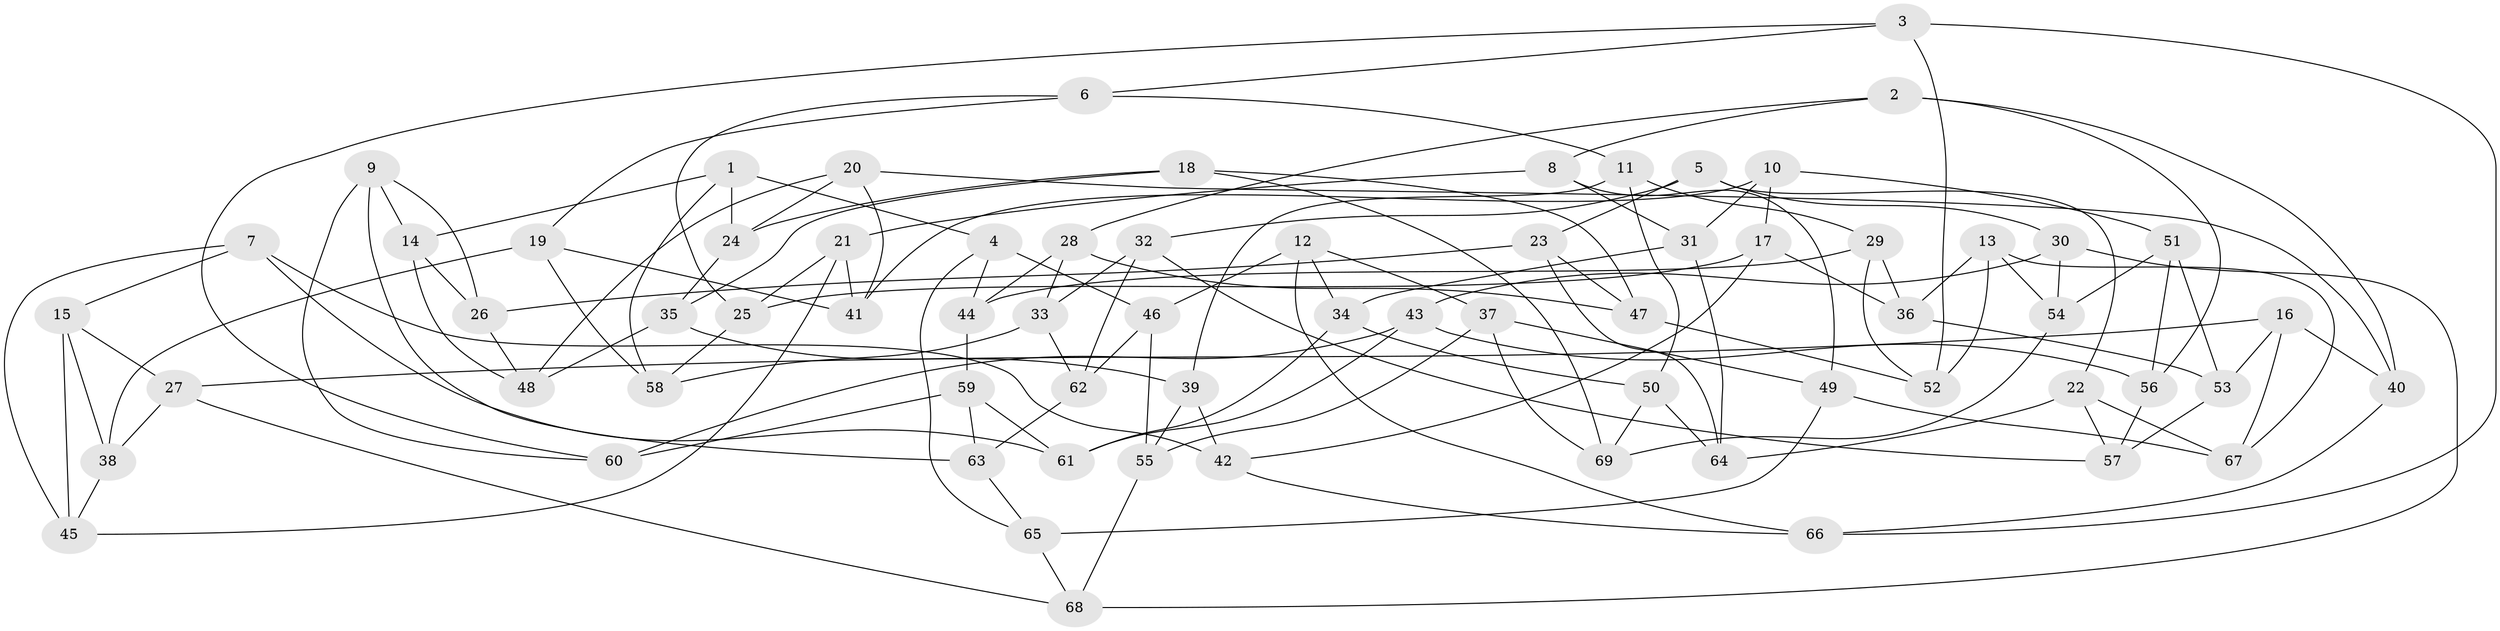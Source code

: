 // coarse degree distribution, {4: 0.3333333333333333, 5: 0.2857142857142857, 6: 0.2857142857142857, 3: 0.09523809523809523}
// Generated by graph-tools (version 1.1) at 2025/38/03/04/25 23:38:06]
// undirected, 69 vertices, 138 edges
graph export_dot {
  node [color=gray90,style=filled];
  1;
  2;
  3;
  4;
  5;
  6;
  7;
  8;
  9;
  10;
  11;
  12;
  13;
  14;
  15;
  16;
  17;
  18;
  19;
  20;
  21;
  22;
  23;
  24;
  25;
  26;
  27;
  28;
  29;
  30;
  31;
  32;
  33;
  34;
  35;
  36;
  37;
  38;
  39;
  40;
  41;
  42;
  43;
  44;
  45;
  46;
  47;
  48;
  49;
  50;
  51;
  52;
  53;
  54;
  55;
  56;
  57;
  58;
  59;
  60;
  61;
  62;
  63;
  64;
  65;
  66;
  67;
  68;
  69;
  1 -- 14;
  1 -- 24;
  1 -- 58;
  1 -- 4;
  2 -- 8;
  2 -- 56;
  2 -- 28;
  2 -- 40;
  3 -- 66;
  3 -- 6;
  3 -- 52;
  3 -- 60;
  4 -- 46;
  4 -- 44;
  4 -- 65;
  5 -- 23;
  5 -- 32;
  5 -- 30;
  5 -- 22;
  6 -- 25;
  6 -- 11;
  6 -- 19;
  7 -- 61;
  7 -- 42;
  7 -- 45;
  7 -- 15;
  8 -- 31;
  8 -- 21;
  8 -- 49;
  9 -- 60;
  9 -- 26;
  9 -- 14;
  9 -- 63;
  10 -- 41;
  10 -- 17;
  10 -- 31;
  10 -- 51;
  11 -- 39;
  11 -- 50;
  11 -- 29;
  12 -- 37;
  12 -- 34;
  12 -- 46;
  12 -- 66;
  13 -- 36;
  13 -- 54;
  13 -- 52;
  13 -- 67;
  14 -- 48;
  14 -- 26;
  15 -- 38;
  15 -- 27;
  15 -- 45;
  16 -- 53;
  16 -- 27;
  16 -- 67;
  16 -- 40;
  17 -- 36;
  17 -- 25;
  17 -- 42;
  18 -- 69;
  18 -- 35;
  18 -- 47;
  18 -- 24;
  19 -- 41;
  19 -- 38;
  19 -- 58;
  20 -- 24;
  20 -- 41;
  20 -- 40;
  20 -- 48;
  21 -- 45;
  21 -- 41;
  21 -- 25;
  22 -- 67;
  22 -- 64;
  22 -- 57;
  23 -- 64;
  23 -- 47;
  23 -- 26;
  24 -- 35;
  25 -- 58;
  26 -- 48;
  27 -- 38;
  27 -- 68;
  28 -- 44;
  28 -- 33;
  28 -- 47;
  29 -- 44;
  29 -- 36;
  29 -- 52;
  30 -- 43;
  30 -- 54;
  30 -- 68;
  31 -- 34;
  31 -- 64;
  32 -- 62;
  32 -- 33;
  32 -- 57;
  33 -- 58;
  33 -- 62;
  34 -- 50;
  34 -- 61;
  35 -- 48;
  35 -- 39;
  36 -- 53;
  37 -- 49;
  37 -- 69;
  37 -- 55;
  38 -- 45;
  39 -- 55;
  39 -- 42;
  40 -- 66;
  42 -- 66;
  43 -- 61;
  43 -- 60;
  43 -- 56;
  44 -- 59;
  46 -- 55;
  46 -- 62;
  47 -- 52;
  49 -- 67;
  49 -- 65;
  50 -- 69;
  50 -- 64;
  51 -- 53;
  51 -- 56;
  51 -- 54;
  53 -- 57;
  54 -- 69;
  55 -- 68;
  56 -- 57;
  59 -- 63;
  59 -- 61;
  59 -- 60;
  62 -- 63;
  63 -- 65;
  65 -- 68;
}

